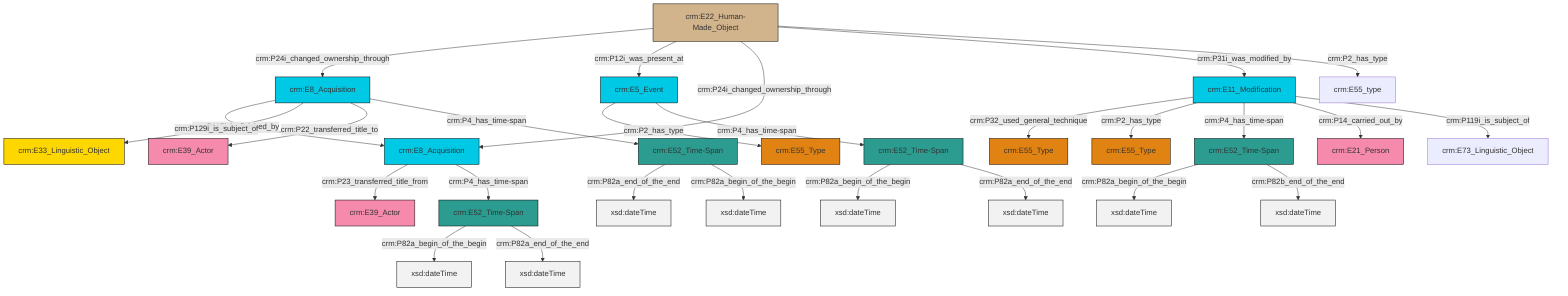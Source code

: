 graph TD
classDef Literal fill:#f2f2f2,stroke:#000000;
classDef CRM_Entity fill:#FFFFFF,stroke:#000000;
classDef Temporal_Entity fill:#00C9E6, stroke:#000000;
classDef Type fill:#E18312, stroke:#000000;
classDef Time-Span fill:#2C9C91, stroke:#000000;
classDef Appellation fill:#FFEB7F, stroke:#000000;
classDef Place fill:#008836, stroke:#000000;
classDef Persistent_Item fill:#B266B2, stroke:#000000;
classDef Conceptual_Object fill:#FFD700, stroke:#000000;
classDef Physical_Thing fill:#D2B48C, stroke:#000000;
classDef Actor fill:#f58aad, stroke:#000000;
classDef PC_Classes fill:#4ce600, stroke:#000000;
classDef Multi fill:#cccccc,stroke:#000000;

0["crm:E8_Acquisition"]:::Temporal_Entity -->|crm:P23_transferred_title_from| 1["crm:E39_Actor"]:::Actor
2["crm:E22_Human-Made_Object"]:::Physical_Thing -->|crm:P24i_changed_ownership_through| 3["crm:E8_Acquisition"]:::Temporal_Entity
0["crm:E8_Acquisition"]:::Temporal_Entity -->|crm:P4_has_time-span| 4["crm:E52_Time-Span"]:::Time-Span
3["crm:E8_Acquisition"]:::Temporal_Entity -->|crm:P115i_is_finished_by| 0["crm:E8_Acquisition"]:::Temporal_Entity
2["crm:E22_Human-Made_Object"]:::Physical_Thing -->|crm:P12i_was_present_at| 5["crm:E5_Event"]:::Temporal_Entity
2["crm:E22_Human-Made_Object"]:::Physical_Thing -->|crm:P24i_changed_ownership_through| 0["crm:E8_Acquisition"]:::Temporal_Entity
11["crm:E52_Time-Span"]:::Time-Span -->|crm:P82a_end_of_the_end| 12[xsd:dateTime]:::Literal
4["crm:E52_Time-Span"]:::Time-Span -->|crm:P82a_begin_of_the_begin| 16[xsd:dateTime]:::Literal
18["crm:E52_Time-Span"]:::Time-Span -->|crm:P82a_begin_of_the_begin| 19[xsd:dateTime]:::Literal
5["crm:E5_Event"]:::Temporal_Entity -->|crm:P2_has_type| 20["crm:E55_Type"]:::Type
21["crm:E11_Modification"]:::Temporal_Entity -->|crm:P32_used_general_technique| 23["crm:E55_Type"]:::Type
21["crm:E11_Modification"]:::Temporal_Entity -->|crm:P2_has_type| 9["crm:E55_Type"]:::Type
2["crm:E22_Human-Made_Object"]:::Physical_Thing -->|crm:P31i_was_modified_by| 21["crm:E11_Modification"]:::Temporal_Entity
3["crm:E8_Acquisition"]:::Temporal_Entity -->|crm:P129i_is_subject_of| 14["crm:E33_Linguistic_Object"]:::Conceptual_Object
18["crm:E52_Time-Span"]:::Time-Span -->|crm:P82a_end_of_the_end| 24[xsd:dateTime]:::Literal
21["crm:E11_Modification"]:::Temporal_Entity -->|crm:P4_has_time-span| 29["crm:E52_Time-Span"]:::Time-Span
5["crm:E5_Event"]:::Temporal_Entity -->|crm:P4_has_time-span| 18["crm:E52_Time-Span"]:::Time-Span
3["crm:E8_Acquisition"]:::Temporal_Entity -->|crm:P22_transferred_title_to| 30["crm:E39_Actor"]:::Actor
4["crm:E52_Time-Span"]:::Time-Span -->|crm:P82a_end_of_the_end| 31[xsd:dateTime]:::Literal
2["crm:E22_Human-Made_Object"]:::Physical_Thing -->|crm:P2_has_type| 7["crm:E55_type"]:::Default
3["crm:E8_Acquisition"]:::Temporal_Entity -->|crm:P4_has_time-span| 11["crm:E52_Time-Span"]:::Time-Span
21["crm:E11_Modification"]:::Temporal_Entity -->|crm:P14_carried_out_by| 26["crm:E21_Person"]:::Actor
11["crm:E52_Time-Span"]:::Time-Span -->|crm:P82a_begin_of_the_begin| 40[xsd:dateTime]:::Literal
29["crm:E52_Time-Span"]:::Time-Span -->|crm:P82a_begin_of_the_begin| 41[xsd:dateTime]:::Literal
29["crm:E52_Time-Span"]:::Time-Span -->|crm:P82b_end_of_the_end| 43[xsd:dateTime]:::Literal
21["crm:E11_Modification"]:::Temporal_Entity -->|crm:P119i_is_subject_of| 32["crm:E73_Linguistic_Object"]:::Default